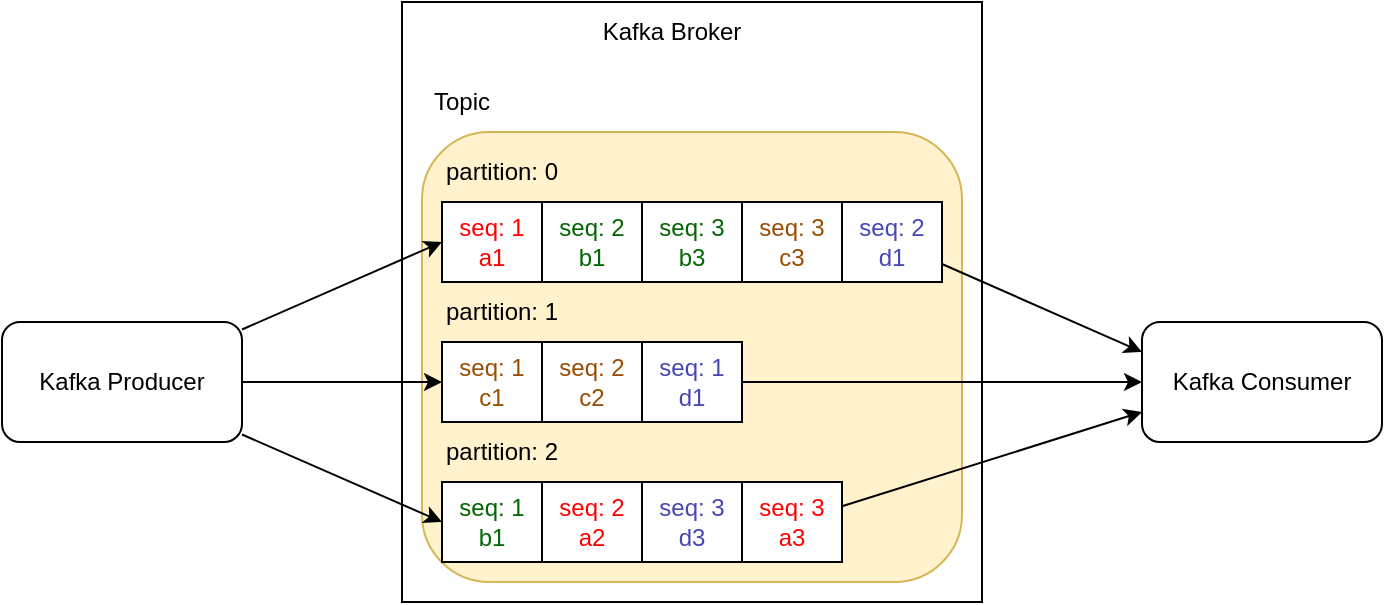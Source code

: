<mxfile version="24.7.17">
  <diagram name="페이지-1" id="T4R7CVDCbGJPmYWIlDv3">
    <mxGraphModel dx="524" dy="995" grid="1" gridSize="10" guides="1" tooltips="1" connect="1" arrows="1" fold="1" page="1" pageScale="1" pageWidth="1169" pageHeight="827" math="0" shadow="0">
      <root>
        <mxCell id="0" />
        <mxCell id="1" parent="0" />
        <mxCell id="j4RkCBAJs_kXyYxZWz-E-1" value="Kafka Producer" style="rounded=1;whiteSpace=wrap;html=1;" vertex="1" parent="1">
          <mxGeometry x="80" y="290" width="120" height="60" as="geometry" />
        </mxCell>
        <mxCell id="j4RkCBAJs_kXyYxZWz-E-2" value="" style="rounded=0;whiteSpace=wrap;html=1;" vertex="1" parent="1">
          <mxGeometry x="280" y="130" width="290" height="300" as="geometry" />
        </mxCell>
        <mxCell id="j4RkCBAJs_kXyYxZWz-E-3" value="" style="rounded=1;whiteSpace=wrap;html=1;fillColor=#fff2cc;strokeColor=#d6b656;" vertex="1" parent="1">
          <mxGeometry x="290" y="195" width="270" height="225" as="geometry" />
        </mxCell>
        <mxCell id="j4RkCBAJs_kXyYxZWz-E-4" value="Kafka Broker" style="text;html=1;align=center;verticalAlign=middle;whiteSpace=wrap;rounded=0;" vertex="1" parent="1">
          <mxGeometry x="370" y="130" width="90" height="30" as="geometry" />
        </mxCell>
        <mxCell id="j4RkCBAJs_kXyYxZWz-E-5" value="&lt;font color=&quot;#ff0000&quot;&gt;seq: 1&lt;/font&gt;&lt;div&gt;&lt;font color=&quot;#ff0000&quot;&gt;a1&lt;/font&gt;&lt;/div&gt;" style="rounded=0;whiteSpace=wrap;html=1;" vertex="1" parent="1">
          <mxGeometry x="300" y="230" width="50" height="40" as="geometry" />
        </mxCell>
        <mxCell id="j4RkCBAJs_kXyYxZWz-E-6" value="&lt;font color=&quot;#006600&quot;&gt;seq: 2&lt;/font&gt;&lt;div&gt;&lt;font color=&quot;#006600&quot;&gt;b1&lt;/font&gt;&lt;/div&gt;" style="rounded=0;whiteSpace=wrap;html=1;" vertex="1" parent="1">
          <mxGeometry x="350" y="230" width="50" height="40" as="geometry" />
        </mxCell>
        <mxCell id="j4RkCBAJs_kXyYxZWz-E-7" value="&lt;font color=&quot;#006600&quot;&gt;seq: 3&lt;/font&gt;&lt;div&gt;&lt;font color=&quot;#006600&quot;&gt;b3&lt;/font&gt;&lt;/div&gt;" style="rounded=0;whiteSpace=wrap;html=1;" vertex="1" parent="1">
          <mxGeometry x="400" y="230" width="50" height="40" as="geometry" />
        </mxCell>
        <mxCell id="j4RkCBAJs_kXyYxZWz-E-8" value="&lt;font color=&quot;#994c00&quot;&gt;seq: 3&lt;/font&gt;&lt;div&gt;&lt;font color=&quot;#994c00&quot;&gt;c3&lt;/font&gt;&lt;/div&gt;" style="rounded=0;whiteSpace=wrap;html=1;" vertex="1" parent="1">
          <mxGeometry x="450" y="230" width="50" height="40" as="geometry" />
        </mxCell>
        <mxCell id="j4RkCBAJs_kXyYxZWz-E-28" style="rounded=0;orthogonalLoop=1;jettySize=auto;html=1;entryX=0;entryY=0.25;entryDx=0;entryDy=0;" edge="1" parent="1" source="j4RkCBAJs_kXyYxZWz-E-9" target="j4RkCBAJs_kXyYxZWz-E-24">
          <mxGeometry relative="1" as="geometry" />
        </mxCell>
        <mxCell id="j4RkCBAJs_kXyYxZWz-E-9" value="&lt;font color=&quot;#4747b3&quot;&gt;seq: 2&lt;/font&gt;&lt;div&gt;&lt;font color=&quot;#4747b3&quot;&gt;d1&lt;/font&gt;&lt;/div&gt;" style="rounded=0;whiteSpace=wrap;html=1;" vertex="1" parent="1">
          <mxGeometry x="500" y="230" width="50" height="40" as="geometry" />
        </mxCell>
        <mxCell id="j4RkCBAJs_kXyYxZWz-E-10" value="&lt;font color=&quot;#994c00&quot;&gt;seq: 1&lt;/font&gt;&lt;div&gt;&lt;font color=&quot;#994c00&quot;&gt;c1&lt;/font&gt;&lt;/div&gt;" style="rounded=0;whiteSpace=wrap;html=1;" vertex="1" parent="1">
          <mxGeometry x="300" y="300" width="50" height="40" as="geometry" />
        </mxCell>
        <mxCell id="j4RkCBAJs_kXyYxZWz-E-11" value="&lt;font color=&quot;#994c00&quot;&gt;seq: 2&lt;/font&gt;&lt;div&gt;&lt;font color=&quot;#994c00&quot;&gt;c2&lt;/font&gt;&lt;/div&gt;" style="rounded=0;whiteSpace=wrap;html=1;" vertex="1" parent="1">
          <mxGeometry x="350" y="300" width="50" height="40" as="geometry" />
        </mxCell>
        <mxCell id="j4RkCBAJs_kXyYxZWz-E-29" style="edgeStyle=orthogonalEdgeStyle;rounded=0;orthogonalLoop=1;jettySize=auto;html=1;entryX=0;entryY=0.5;entryDx=0;entryDy=0;" edge="1" parent="1" source="j4RkCBAJs_kXyYxZWz-E-12" target="j4RkCBAJs_kXyYxZWz-E-24">
          <mxGeometry relative="1" as="geometry" />
        </mxCell>
        <mxCell id="j4RkCBAJs_kXyYxZWz-E-12" value="&lt;font color=&quot;#4747b3&quot;&gt;seq: 1&lt;/font&gt;&lt;div&gt;&lt;font color=&quot;#4747b3&quot;&gt;d1&lt;/font&gt;&lt;/div&gt;" style="rounded=0;whiteSpace=wrap;html=1;" vertex="1" parent="1">
          <mxGeometry x="400" y="300" width="50" height="40" as="geometry" />
        </mxCell>
        <mxCell id="j4RkCBAJs_kXyYxZWz-E-15" value="&lt;font color=&quot;#006600&quot;&gt;seq: 1&lt;/font&gt;&lt;div&gt;&lt;font color=&quot;#006600&quot;&gt;b1&lt;/font&gt;&lt;/div&gt;" style="rounded=0;whiteSpace=wrap;html=1;" vertex="1" parent="1">
          <mxGeometry x="300" y="370" width="50" height="40" as="geometry" />
        </mxCell>
        <mxCell id="j4RkCBAJs_kXyYxZWz-E-16" value="&lt;font color=&quot;#ff0000&quot;&gt;seq: 2&lt;/font&gt;&lt;div&gt;&lt;font color=&quot;#ff0000&quot;&gt;a2&lt;/font&gt;&lt;/div&gt;" style="rounded=0;whiteSpace=wrap;html=1;" vertex="1" parent="1">
          <mxGeometry x="350" y="370" width="50" height="40" as="geometry" />
        </mxCell>
        <mxCell id="j4RkCBAJs_kXyYxZWz-E-17" value="&lt;font color=&quot;#4747b3&quot;&gt;seq: 3&lt;/font&gt;&lt;div&gt;&lt;font color=&quot;#4747b3&quot;&gt;d3&lt;/font&gt;&lt;/div&gt;" style="rounded=0;whiteSpace=wrap;html=1;" vertex="1" parent="1">
          <mxGeometry x="400" y="370" width="50" height="40" as="geometry" />
        </mxCell>
        <mxCell id="j4RkCBAJs_kXyYxZWz-E-30" style="rounded=0;orthogonalLoop=1;jettySize=auto;html=1;entryX=0;entryY=0.75;entryDx=0;entryDy=0;" edge="1" parent="1" source="j4RkCBAJs_kXyYxZWz-E-18" target="j4RkCBAJs_kXyYxZWz-E-24">
          <mxGeometry relative="1" as="geometry" />
        </mxCell>
        <mxCell id="j4RkCBAJs_kXyYxZWz-E-18" value="&lt;font color=&quot;#ff0000&quot;&gt;seq: 3&lt;/font&gt;&lt;div&gt;&lt;font color=&quot;#ff0000&quot;&gt;a3&lt;/font&gt;&lt;/div&gt;" style="rounded=0;whiteSpace=wrap;html=1;" vertex="1" parent="1">
          <mxGeometry x="450" y="370" width="50" height="40" as="geometry" />
        </mxCell>
        <mxCell id="j4RkCBAJs_kXyYxZWz-E-20" value="partition: 0" style="text;html=1;align=center;verticalAlign=middle;whiteSpace=wrap;rounded=0;" vertex="1" parent="1">
          <mxGeometry x="300" y="200" width="60" height="30" as="geometry" />
        </mxCell>
        <mxCell id="j4RkCBAJs_kXyYxZWz-E-21" value="partition: 1" style="text;html=1;align=center;verticalAlign=middle;whiteSpace=wrap;rounded=0;" vertex="1" parent="1">
          <mxGeometry x="300" y="270" width="60" height="30" as="geometry" />
        </mxCell>
        <mxCell id="j4RkCBAJs_kXyYxZWz-E-22" value="partition: 2" style="text;html=1;align=center;verticalAlign=middle;whiteSpace=wrap;rounded=0;" vertex="1" parent="1">
          <mxGeometry x="300" y="340" width="60" height="30" as="geometry" />
        </mxCell>
        <mxCell id="j4RkCBAJs_kXyYxZWz-E-23" value="Topic" style="text;html=1;align=center;verticalAlign=middle;whiteSpace=wrap;rounded=0;" vertex="1" parent="1">
          <mxGeometry x="280" y="165" width="60" height="30" as="geometry" />
        </mxCell>
        <mxCell id="j4RkCBAJs_kXyYxZWz-E-24" value="Kafka Consumer" style="rounded=1;whiteSpace=wrap;html=1;" vertex="1" parent="1">
          <mxGeometry x="650" y="290" width="120" height="60" as="geometry" />
        </mxCell>
        <mxCell id="j4RkCBAJs_kXyYxZWz-E-25" style="rounded=0;orthogonalLoop=1;jettySize=auto;html=1;entryX=0;entryY=0.5;entryDx=0;entryDy=0;" edge="1" parent="1" source="j4RkCBAJs_kXyYxZWz-E-1" target="j4RkCBAJs_kXyYxZWz-E-5">
          <mxGeometry relative="1" as="geometry" />
        </mxCell>
        <mxCell id="j4RkCBAJs_kXyYxZWz-E-26" style="edgeStyle=orthogonalEdgeStyle;rounded=0;orthogonalLoop=1;jettySize=auto;html=1;entryX=0;entryY=0.5;entryDx=0;entryDy=0;" edge="1" parent="1" source="j4RkCBAJs_kXyYxZWz-E-1" target="j4RkCBAJs_kXyYxZWz-E-10">
          <mxGeometry relative="1" as="geometry" />
        </mxCell>
        <mxCell id="j4RkCBAJs_kXyYxZWz-E-27" style="rounded=0;orthogonalLoop=1;jettySize=auto;html=1;entryX=0;entryY=0.5;entryDx=0;entryDy=0;" edge="1" parent="1" source="j4RkCBAJs_kXyYxZWz-E-1" target="j4RkCBAJs_kXyYxZWz-E-15">
          <mxGeometry relative="1" as="geometry" />
        </mxCell>
      </root>
    </mxGraphModel>
  </diagram>
</mxfile>
